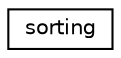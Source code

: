 digraph "Graphical Class Hierarchy"
{
  edge [fontname="Helvetica",fontsize="10",labelfontname="Helvetica",labelfontsize="10"];
  node [fontname="Helvetica",fontsize="10",shape=record];
  rankdir="LR";
  Node1 [label="sorting",height=0.2,width=0.4,color="black", fillcolor="white", style="filled",URL="$classsorting.html",tooltip="Class sorting. "];
}
